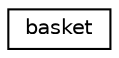 digraph "Graphical Class Hierarchy"
{
  edge [fontname="Helvetica",fontsize="10",labelfontname="Helvetica",labelfontsize="10"];
  node [fontname="Helvetica",fontsize="10",shape=record];
  rankdir="LR";
  Node1 [label="basket",height=0.2,width=0.4,color="black", fillcolor="white", style="filled",URL="$classbasket.html"];
}
